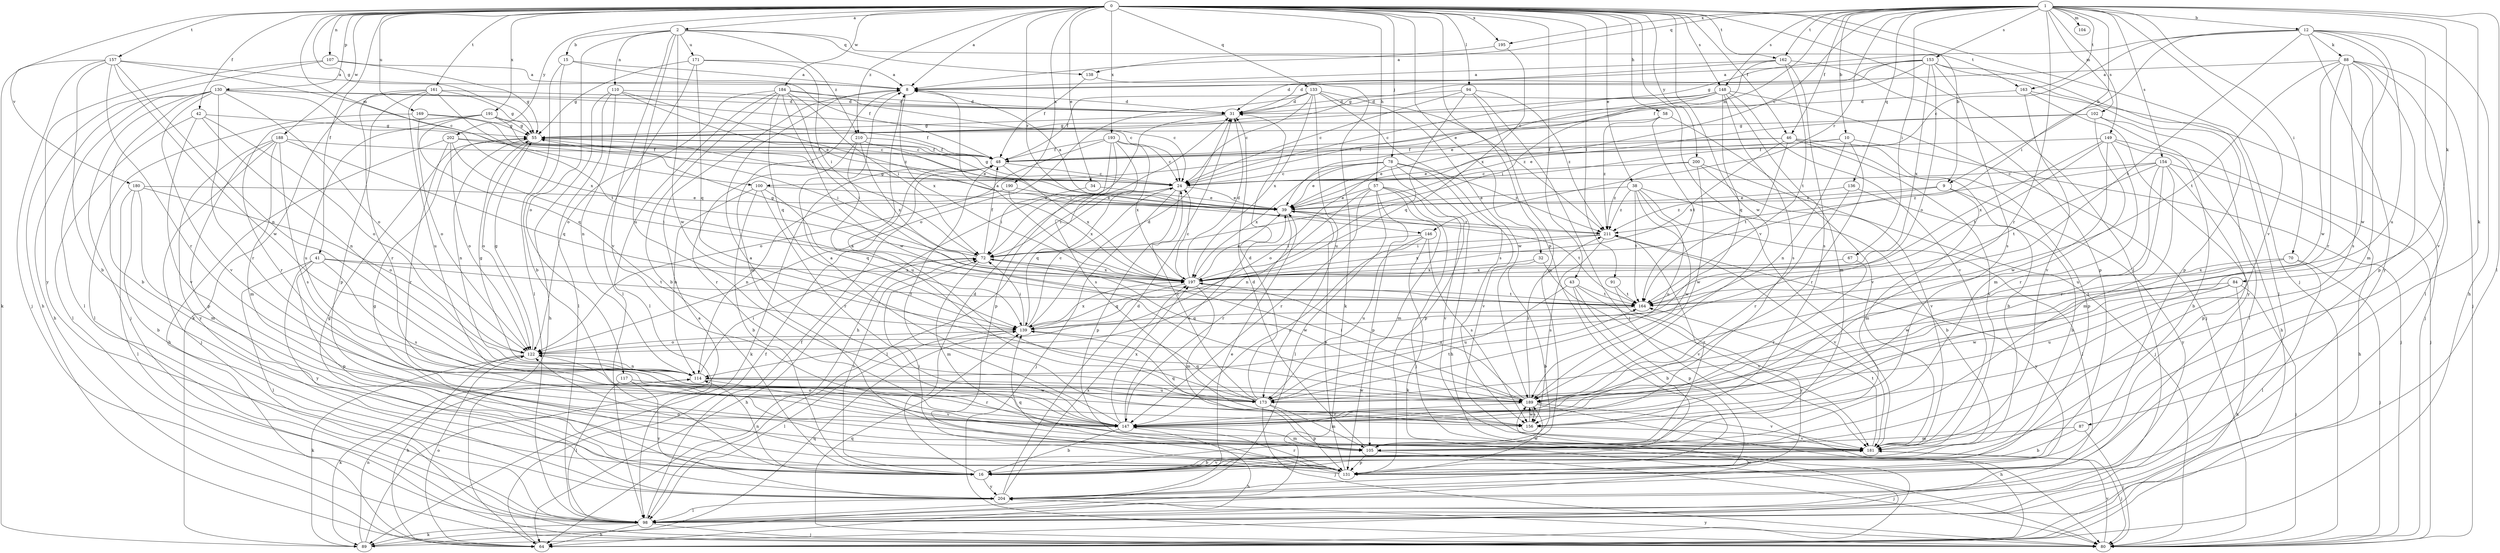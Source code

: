 strict digraph  {
0;
1;
2;
8;
9;
10;
12;
15;
16;
24;
31;
32;
34;
38;
39;
41;
42;
43;
46;
48;
55;
57;
58;
64;
67;
70;
72;
78;
80;
84;
87;
88;
89;
91;
94;
98;
100;
102;
104;
105;
107;
110;
114;
117;
122;
130;
131;
133;
136;
138;
139;
146;
147;
148;
149;
153;
154;
156;
157;
161;
162;
163;
164;
169;
171;
173;
180;
181;
184;
188;
189;
190;
191;
193;
195;
197;
200;
202;
204;
210;
211;
0 -> 2  [label=a];
0 -> 8  [label=a];
0 -> 9  [label=b];
0 -> 32  [label=e];
0 -> 34  [label=e];
0 -> 38  [label=e];
0 -> 41  [label=f];
0 -> 42  [label=f];
0 -> 43  [label=f];
0 -> 46  [label=f];
0 -> 55  [label=g];
0 -> 57  [label=h];
0 -> 58  [label=h];
0 -> 78  [label=j];
0 -> 80  [label=j];
0 -> 91  [label=l];
0 -> 94  [label=l];
0 -> 98  [label=l];
0 -> 100  [label=m];
0 -> 107  [label=n];
0 -> 130  [label=p];
0 -> 131  [label=p];
0 -> 133  [label=q];
0 -> 146  [label=r];
0 -> 148  [label=s];
0 -> 157  [label=t];
0 -> 161  [label=t];
0 -> 162  [label=t];
0 -> 169  [label=u];
0 -> 180  [label=v];
0 -> 181  [label=v];
0 -> 184  [label=w];
0 -> 188  [label=w];
0 -> 189  [label=w];
0 -> 190  [label=x];
0 -> 191  [label=x];
0 -> 193  [label=x];
0 -> 195  [label=x];
0 -> 200  [label=y];
0 -> 202  [label=y];
0 -> 210  [label=z];
1 -> 9  [label=b];
1 -> 10  [label=b];
1 -> 12  [label=b];
1 -> 24  [label=c];
1 -> 46  [label=f];
1 -> 67  [label=i];
1 -> 70  [label=i];
1 -> 84  [label=k];
1 -> 87  [label=k];
1 -> 98  [label=l];
1 -> 100  [label=m];
1 -> 102  [label=m];
1 -> 104  [label=m];
1 -> 136  [label=q];
1 -> 138  [label=q];
1 -> 146  [label=r];
1 -> 147  [label=r];
1 -> 148  [label=s];
1 -> 149  [label=s];
1 -> 153  [label=s];
1 -> 154  [label=s];
1 -> 162  [label=t];
1 -> 163  [label=t];
1 -> 181  [label=v];
1 -> 195  [label=x];
2 -> 15  [label=b];
2 -> 110  [label=n];
2 -> 117  [label=o];
2 -> 138  [label=q];
2 -> 163  [label=t];
2 -> 171  [label=u];
2 -> 173  [label=u];
2 -> 181  [label=v];
2 -> 189  [label=w];
2 -> 210  [label=z];
8 -> 31  [label=d];
8 -> 105  [label=m];
8 -> 197  [label=x];
9 -> 39  [label=e];
9 -> 105  [label=m];
9 -> 204  [label=y];
9 -> 211  [label=z];
10 -> 39  [label=e];
10 -> 48  [label=f];
10 -> 80  [label=j];
10 -> 114  [label=n];
10 -> 147  [label=r];
12 -> 24  [label=c];
12 -> 55  [label=g];
12 -> 64  [label=h];
12 -> 72  [label=i];
12 -> 88  [label=k];
12 -> 164  [label=t];
12 -> 173  [label=u];
12 -> 181  [label=v];
12 -> 189  [label=w];
12 -> 204  [label=y];
15 -> 8  [label=a];
15 -> 16  [label=b];
15 -> 48  [label=f];
15 -> 98  [label=l];
16 -> 31  [label=d];
16 -> 55  [label=g];
16 -> 72  [label=i];
16 -> 114  [label=n];
16 -> 181  [label=v];
16 -> 204  [label=y];
24 -> 39  [label=e];
24 -> 55  [label=g];
24 -> 72  [label=i];
24 -> 80  [label=j];
24 -> 98  [label=l];
24 -> 131  [label=p];
24 -> 139  [label=q];
31 -> 55  [label=g];
31 -> 64  [label=h];
32 -> 16  [label=b];
32 -> 181  [label=v];
32 -> 197  [label=x];
34 -> 39  [label=e];
34 -> 72  [label=i];
38 -> 16  [label=b];
38 -> 39  [label=e];
38 -> 98  [label=l];
38 -> 164  [label=t];
38 -> 173  [label=u];
38 -> 189  [label=w];
38 -> 211  [label=z];
39 -> 8  [label=a];
39 -> 55  [label=g];
39 -> 147  [label=r];
39 -> 164  [label=t];
39 -> 211  [label=z];
41 -> 98  [label=l];
41 -> 131  [label=p];
41 -> 156  [label=s];
41 -> 164  [label=t];
41 -> 197  [label=x];
41 -> 204  [label=y];
42 -> 55  [label=g];
42 -> 98  [label=l];
42 -> 114  [label=n];
42 -> 122  [label=o];
42 -> 181  [label=v];
43 -> 16  [label=b];
43 -> 131  [label=p];
43 -> 164  [label=t];
43 -> 173  [label=u];
43 -> 181  [label=v];
46 -> 16  [label=b];
46 -> 39  [label=e];
46 -> 48  [label=f];
46 -> 131  [label=p];
46 -> 164  [label=t];
46 -> 181  [label=v];
46 -> 197  [label=x];
48 -> 24  [label=c];
48 -> 89  [label=k];
48 -> 197  [label=x];
55 -> 48  [label=f];
55 -> 72  [label=i];
55 -> 114  [label=n];
55 -> 122  [label=o];
57 -> 39  [label=e];
57 -> 80  [label=j];
57 -> 98  [label=l];
57 -> 105  [label=m];
57 -> 114  [label=n];
57 -> 131  [label=p];
57 -> 147  [label=r];
57 -> 181  [label=v];
58 -> 55  [label=g];
58 -> 164  [label=t];
58 -> 181  [label=v];
58 -> 211  [label=z];
64 -> 48  [label=f];
64 -> 122  [label=o];
67 -> 147  [label=r];
67 -> 197  [label=x];
70 -> 80  [label=j];
70 -> 98  [label=l];
70 -> 189  [label=w];
70 -> 197  [label=x];
72 -> 48  [label=f];
72 -> 55  [label=g];
72 -> 64  [label=h];
72 -> 105  [label=m];
72 -> 189  [label=w];
72 -> 197  [label=x];
78 -> 24  [label=c];
78 -> 39  [label=e];
78 -> 64  [label=h];
78 -> 122  [label=o];
78 -> 131  [label=p];
78 -> 181  [label=v];
78 -> 197  [label=x];
78 -> 211  [label=z];
80 -> 139  [label=q];
80 -> 181  [label=v];
80 -> 204  [label=y];
84 -> 64  [label=h];
84 -> 80  [label=j];
84 -> 164  [label=t];
84 -> 173  [label=u];
84 -> 189  [label=w];
87 -> 16  [label=b];
87 -> 80  [label=j];
87 -> 105  [label=m];
88 -> 8  [label=a];
88 -> 80  [label=j];
88 -> 98  [label=l];
88 -> 105  [label=m];
88 -> 131  [label=p];
88 -> 147  [label=r];
88 -> 156  [label=s];
88 -> 164  [label=t];
88 -> 189  [label=w];
89 -> 8  [label=a];
89 -> 114  [label=n];
89 -> 139  [label=q];
91 -> 164  [label=t];
91 -> 204  [label=y];
94 -> 24  [label=c];
94 -> 31  [label=d];
94 -> 80  [label=j];
94 -> 105  [label=m];
94 -> 139  [label=q];
94 -> 211  [label=z];
98 -> 48  [label=f];
98 -> 64  [label=h];
98 -> 80  [label=j];
98 -> 89  [label=k];
98 -> 189  [label=w];
100 -> 16  [label=b];
100 -> 39  [label=e];
100 -> 114  [label=n];
100 -> 139  [label=q];
100 -> 147  [label=r];
102 -> 39  [label=e];
102 -> 55  [label=g];
102 -> 64  [label=h];
102 -> 98  [label=l];
102 -> 105  [label=m];
105 -> 31  [label=d];
105 -> 80  [label=j];
105 -> 131  [label=p];
105 -> 211  [label=z];
107 -> 8  [label=a];
107 -> 55  [label=g];
107 -> 64  [label=h];
107 -> 204  [label=y];
110 -> 31  [label=d];
110 -> 39  [label=e];
110 -> 64  [label=h];
110 -> 98  [label=l];
110 -> 114  [label=n];
110 -> 211  [label=z];
114 -> 55  [label=g];
114 -> 72  [label=i];
114 -> 89  [label=k];
114 -> 173  [label=u];
114 -> 181  [label=v];
114 -> 189  [label=w];
117 -> 98  [label=l];
117 -> 147  [label=r];
117 -> 189  [label=w];
117 -> 204  [label=y];
122 -> 55  [label=g];
122 -> 64  [label=h];
122 -> 89  [label=k];
122 -> 114  [label=n];
130 -> 16  [label=b];
130 -> 24  [label=c];
130 -> 31  [label=d];
130 -> 64  [label=h];
130 -> 80  [label=j];
130 -> 98  [label=l];
130 -> 122  [label=o];
130 -> 147  [label=r];
130 -> 181  [label=v];
130 -> 197  [label=x];
131 -> 39  [label=e];
131 -> 72  [label=i];
131 -> 122  [label=o];
131 -> 139  [label=q];
131 -> 147  [label=r];
131 -> 189  [label=w];
133 -> 24  [label=c];
133 -> 31  [label=d];
133 -> 48  [label=f];
133 -> 122  [label=o];
133 -> 156  [label=s];
133 -> 173  [label=u];
133 -> 189  [label=w];
133 -> 197  [label=x];
133 -> 211  [label=z];
136 -> 16  [label=b];
136 -> 39  [label=e];
136 -> 147  [label=r];
138 -> 48  [label=f];
138 -> 89  [label=k];
139 -> 24  [label=c];
139 -> 31  [label=d];
139 -> 72  [label=i];
139 -> 98  [label=l];
139 -> 122  [label=o];
139 -> 197  [label=x];
146 -> 72  [label=i];
146 -> 89  [label=k];
146 -> 147  [label=r];
146 -> 156  [label=s];
146 -> 173  [label=u];
147 -> 8  [label=a];
147 -> 16  [label=b];
147 -> 39  [label=e];
147 -> 48  [label=f];
147 -> 64  [label=h];
147 -> 105  [label=m];
147 -> 122  [label=o];
147 -> 197  [label=x];
148 -> 24  [label=c];
148 -> 31  [label=d];
148 -> 39  [label=e];
148 -> 72  [label=i];
148 -> 80  [label=j];
148 -> 105  [label=m];
148 -> 139  [label=q];
148 -> 156  [label=s];
148 -> 181  [label=v];
149 -> 16  [label=b];
149 -> 48  [label=f];
149 -> 80  [label=j];
149 -> 147  [label=r];
149 -> 164  [label=t];
149 -> 189  [label=w];
149 -> 197  [label=x];
153 -> 8  [label=a];
153 -> 31  [label=d];
153 -> 48  [label=f];
153 -> 55  [label=g];
153 -> 98  [label=l];
153 -> 122  [label=o];
153 -> 131  [label=p];
153 -> 156  [label=s];
153 -> 197  [label=x];
154 -> 24  [label=c];
154 -> 64  [label=h];
154 -> 105  [label=m];
154 -> 131  [label=p];
154 -> 147  [label=r];
154 -> 164  [label=t];
154 -> 173  [label=u];
154 -> 211  [label=z];
156 -> 8  [label=a];
156 -> 139  [label=q];
156 -> 181  [label=v];
156 -> 189  [label=w];
157 -> 8  [label=a];
157 -> 16  [label=b];
157 -> 24  [label=c];
157 -> 80  [label=j];
157 -> 89  [label=k];
157 -> 114  [label=n];
157 -> 147  [label=r];
157 -> 189  [label=w];
161 -> 31  [label=d];
161 -> 55  [label=g];
161 -> 89  [label=k];
161 -> 131  [label=p];
161 -> 147  [label=r];
161 -> 164  [label=t];
161 -> 173  [label=u];
162 -> 8  [label=a];
162 -> 24  [label=c];
162 -> 31  [label=d];
162 -> 131  [label=p];
162 -> 156  [label=s];
162 -> 164  [label=t];
163 -> 31  [label=d];
163 -> 80  [label=j];
163 -> 181  [label=v];
163 -> 204  [label=y];
164 -> 139  [label=q];
169 -> 24  [label=c];
169 -> 55  [label=g];
169 -> 98  [label=l];
169 -> 122  [label=o];
171 -> 8  [label=a];
171 -> 55  [label=g];
171 -> 72  [label=i];
171 -> 98  [label=l];
171 -> 139  [label=q];
173 -> 8  [label=a];
173 -> 24  [label=c];
173 -> 31  [label=d];
173 -> 80  [label=j];
173 -> 105  [label=m];
173 -> 131  [label=p];
173 -> 139  [label=q];
173 -> 164  [label=t];
180 -> 16  [label=b];
180 -> 39  [label=e];
180 -> 98  [label=l];
180 -> 105  [label=m];
180 -> 122  [label=o];
181 -> 16  [label=b];
181 -> 80  [label=j];
181 -> 164  [label=t];
184 -> 16  [label=b];
184 -> 24  [label=c];
184 -> 31  [label=d];
184 -> 72  [label=i];
184 -> 98  [label=l];
184 -> 122  [label=o];
184 -> 139  [label=q];
184 -> 164  [label=t];
184 -> 189  [label=w];
188 -> 48  [label=f];
188 -> 80  [label=j];
188 -> 105  [label=m];
188 -> 131  [label=p];
188 -> 139  [label=q];
188 -> 156  [label=s];
188 -> 204  [label=y];
189 -> 64  [label=h];
189 -> 72  [label=i];
189 -> 147  [label=r];
189 -> 156  [label=s];
189 -> 181  [label=v];
189 -> 197  [label=x];
189 -> 211  [label=z];
190 -> 39  [label=e];
190 -> 114  [label=n];
190 -> 197  [label=x];
191 -> 24  [label=c];
191 -> 48  [label=f];
191 -> 55  [label=g];
191 -> 139  [label=q];
191 -> 147  [label=r];
191 -> 173  [label=u];
193 -> 24  [label=c];
193 -> 48  [label=f];
193 -> 72  [label=i];
193 -> 122  [label=o];
193 -> 131  [label=p];
193 -> 156  [label=s];
193 -> 197  [label=x];
195 -> 8  [label=a];
195 -> 197  [label=x];
197 -> 8  [label=a];
197 -> 24  [label=c];
197 -> 31  [label=d];
197 -> 39  [label=e];
197 -> 105  [label=m];
197 -> 139  [label=q];
197 -> 164  [label=t];
200 -> 24  [label=c];
200 -> 80  [label=j];
200 -> 181  [label=v];
200 -> 189  [label=w];
200 -> 211  [label=z];
202 -> 24  [label=c];
202 -> 48  [label=f];
202 -> 64  [label=h];
202 -> 122  [label=o];
202 -> 147  [label=r];
202 -> 164  [label=t];
204 -> 31  [label=d];
204 -> 39  [label=e];
204 -> 55  [label=g];
204 -> 98  [label=l];
204 -> 197  [label=x];
210 -> 39  [label=e];
210 -> 48  [label=f];
210 -> 147  [label=r];
210 -> 173  [label=u];
210 -> 197  [label=x];
211 -> 72  [label=i];
211 -> 156  [label=s];
211 -> 181  [label=v];
211 -> 197  [label=x];
211 -> 204  [label=y];
}
